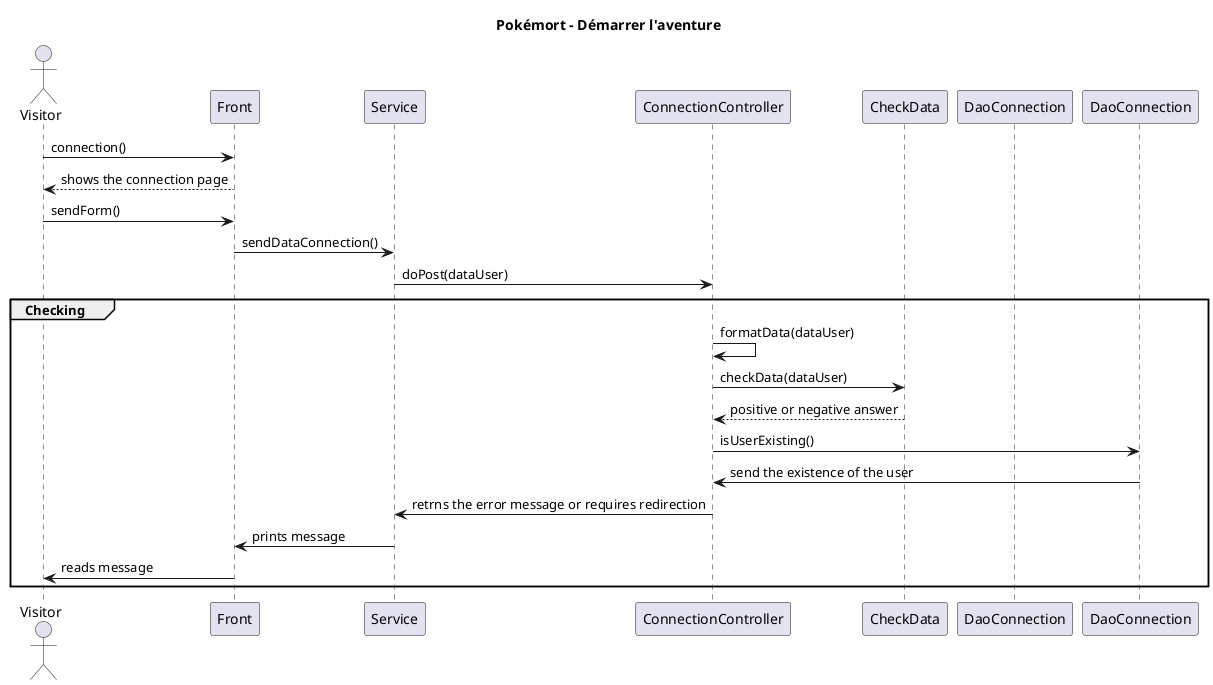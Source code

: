 @startuml
title Pokémort - Démarrer l'aventure

actor Visitor
participant "Front" as Front
participant "Service" as ServiceConnection
participant "ConnectionController" as ConnectCtrl
participant "CheckData" as CheckData
participant "DaoConnection" as InscDao

Visitor -> Front : connection()
Front --> Visitor : shows the connection page
Visitor -> Front : sendForm()
Front -> ServiceConnection : sendDataConnection()
ServiceConnection -> ConnectCtrl : doPost(dataUser)
group Checking
ConnectCtrl -> ConnectCtrl : formatData(dataUser)
ConnectCtrl -> CheckData : checkData(dataUser)
CheckData --> ConnectCtrl : positive or negative answer
ConnectCtrl -> DaoConnection : isUserExisting()
DaoConnection -> ConnectCtrl : send the existence of the user
ConnectCtrl -> ServiceConnection  : retrns the error message or requires redirection
ServiceConnection -> Front : prints message
Front -> Visitor : reads message
end
@enduml

